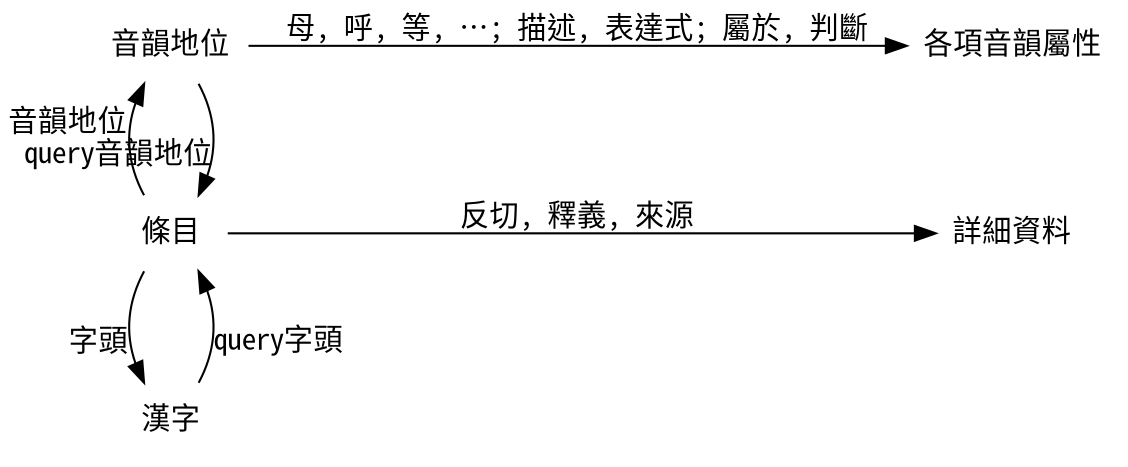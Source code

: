 digraph {
    graph [fontname="Noto Sans CJK HK"]
    node [fontname="Noto Sans CJK HK"]
    edge [fontname="Noto Sans Mono CJK HK"]
    node [shape=plaintext]
    rankdir=LR
    nodesep=0.375

    音韻地位 -> 各項音韻屬性 [label="母, 呼, 等, …; 描述, 表達式; 屬於, 判斷"]
    條目 -> 詳細資料 [label="反切, 釋義, 來源"]

    { rank=same 音韻地位 條目 漢字 }

    {
        edge[constraint=false]
        
        音韻地位 -> 條目 [xlabel="query音韻地位"]
        條目 -> 音韻地位 [xlabel="音韻地位"]
        
        漢字 -> 條目 [xlabel="query字頭"]
        條目 -> 漢字 [xlabel="字頭"]
    }
}
